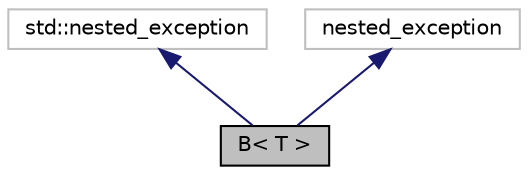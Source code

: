 digraph "B&lt; T &gt;"
{
  edge [fontname="Helvetica",fontsize="10",labelfontname="Helvetica",labelfontsize="10"];
  node [fontname="Helvetica",fontsize="10",shape=record];
  Node8 [label="B\< T \>",height=0.2,width=0.4,color="black", fillcolor="grey75", style="filled", fontcolor="black"];
  Node9 -> Node8 [dir="back",color="midnightblue",fontsize="10",style="solid"];
  Node9 [label="std::nested_exception",height=0.2,width=0.4,color="grey75", fillcolor="white", style="filled"];
  Node10 -> Node8 [dir="back",color="midnightblue",fontsize="10",style="solid"];
  Node10 [label="nested_exception",height=0.2,width=0.4,color="grey75", fillcolor="white", style="filled"];
}
